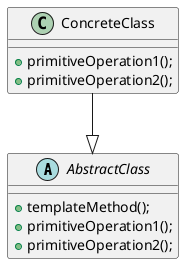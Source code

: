 @startuml

    abstract class AbstractClass{
        +templateMethod();
        +primitiveOperation1();
        +primitiveOperation2();
    }

    class ConcreteClass{
        +primitiveOperation1();
        +primitiveOperation2();
    }
    ConcreteClass --|> AbstractClass

@enduml